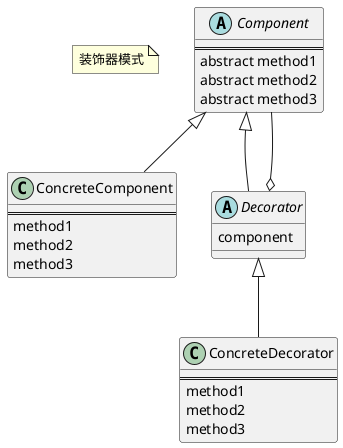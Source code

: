 @startuml

note "装饰器模式" as N1

Component <|-- ConcreteComponent
Component <|-- Decorator
Component --o Decorator
Decorator <|-- ConcreteDecorator

abstract class Component {
    ==
    abstract method1
    abstract method2
    abstract method3
}

class ConcreteComponent {
    ==
    method1
    method2
    method3
}

abstract class Decorator {
    component
}

class ConcreteDecorator {
    ==
    method1
    method2
    method3
}

@enduml